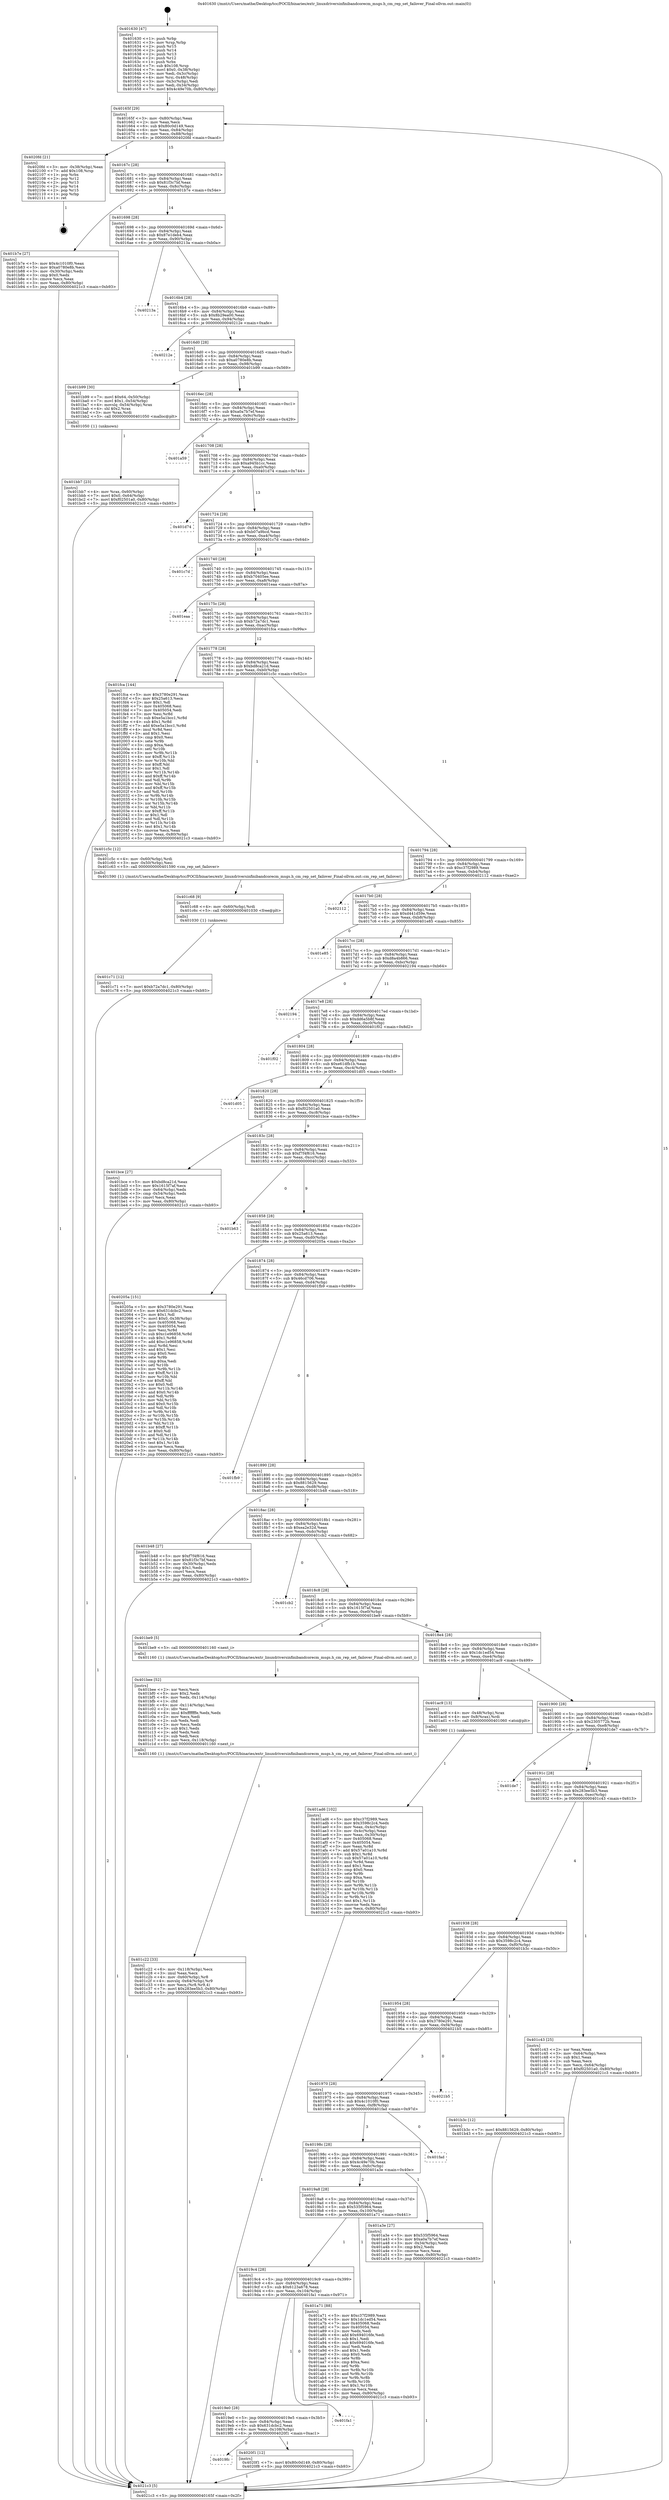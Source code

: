 digraph "0x401630" {
  label = "0x401630 (/mnt/c/Users/mathe/Desktop/tcc/POCII/binaries/extr_linuxdriversinfinibandcorecm_msgs.h_cm_rep_set_failover_Final-ollvm.out::main(0))"
  labelloc = "t"
  node[shape=record]

  Entry [label="",width=0.3,height=0.3,shape=circle,fillcolor=black,style=filled]
  "0x40165f" [label="{
     0x40165f [29]\l
     | [instrs]\l
     &nbsp;&nbsp;0x40165f \<+3\>: mov -0x80(%rbp),%eax\l
     &nbsp;&nbsp;0x401662 \<+2\>: mov %eax,%ecx\l
     &nbsp;&nbsp;0x401664 \<+6\>: sub $0x80c0d149,%ecx\l
     &nbsp;&nbsp;0x40166a \<+6\>: mov %eax,-0x84(%rbp)\l
     &nbsp;&nbsp;0x401670 \<+6\>: mov %ecx,-0x88(%rbp)\l
     &nbsp;&nbsp;0x401676 \<+6\>: je 00000000004020fd \<main+0xacd\>\l
  }"]
  "0x4020fd" [label="{
     0x4020fd [21]\l
     | [instrs]\l
     &nbsp;&nbsp;0x4020fd \<+3\>: mov -0x38(%rbp),%eax\l
     &nbsp;&nbsp;0x402100 \<+7\>: add $0x108,%rsp\l
     &nbsp;&nbsp;0x402107 \<+1\>: pop %rbx\l
     &nbsp;&nbsp;0x402108 \<+2\>: pop %r12\l
     &nbsp;&nbsp;0x40210a \<+2\>: pop %r13\l
     &nbsp;&nbsp;0x40210c \<+2\>: pop %r14\l
     &nbsp;&nbsp;0x40210e \<+2\>: pop %r15\l
     &nbsp;&nbsp;0x402110 \<+1\>: pop %rbp\l
     &nbsp;&nbsp;0x402111 \<+1\>: ret\l
  }"]
  "0x40167c" [label="{
     0x40167c [28]\l
     | [instrs]\l
     &nbsp;&nbsp;0x40167c \<+5\>: jmp 0000000000401681 \<main+0x51\>\l
     &nbsp;&nbsp;0x401681 \<+6\>: mov -0x84(%rbp),%eax\l
     &nbsp;&nbsp;0x401687 \<+5\>: sub $0x81f3c7bf,%eax\l
     &nbsp;&nbsp;0x40168c \<+6\>: mov %eax,-0x8c(%rbp)\l
     &nbsp;&nbsp;0x401692 \<+6\>: je 0000000000401b7e \<main+0x54e\>\l
  }"]
  Exit [label="",width=0.3,height=0.3,shape=circle,fillcolor=black,style=filled,peripheries=2]
  "0x401b7e" [label="{
     0x401b7e [27]\l
     | [instrs]\l
     &nbsp;&nbsp;0x401b7e \<+5\>: mov $0x4c1010f0,%eax\l
     &nbsp;&nbsp;0x401b83 \<+5\>: mov $0xa0780e8b,%ecx\l
     &nbsp;&nbsp;0x401b88 \<+3\>: mov -0x30(%rbp),%edx\l
     &nbsp;&nbsp;0x401b8b \<+3\>: cmp $0x0,%edx\l
     &nbsp;&nbsp;0x401b8e \<+3\>: cmove %ecx,%eax\l
     &nbsp;&nbsp;0x401b91 \<+3\>: mov %eax,-0x80(%rbp)\l
     &nbsp;&nbsp;0x401b94 \<+5\>: jmp 00000000004021c3 \<main+0xb93\>\l
  }"]
  "0x401698" [label="{
     0x401698 [28]\l
     | [instrs]\l
     &nbsp;&nbsp;0x401698 \<+5\>: jmp 000000000040169d \<main+0x6d\>\l
     &nbsp;&nbsp;0x40169d \<+6\>: mov -0x84(%rbp),%eax\l
     &nbsp;&nbsp;0x4016a3 \<+5\>: sub $0x87e1deb4,%eax\l
     &nbsp;&nbsp;0x4016a8 \<+6\>: mov %eax,-0x90(%rbp)\l
     &nbsp;&nbsp;0x4016ae \<+6\>: je 000000000040213a \<main+0xb0a\>\l
  }"]
  "0x4019fc" [label="{
     0x4019fc\l
  }", style=dashed]
  "0x40213a" [label="{
     0x40213a\l
  }", style=dashed]
  "0x4016b4" [label="{
     0x4016b4 [28]\l
     | [instrs]\l
     &nbsp;&nbsp;0x4016b4 \<+5\>: jmp 00000000004016b9 \<main+0x89\>\l
     &nbsp;&nbsp;0x4016b9 \<+6\>: mov -0x84(%rbp),%eax\l
     &nbsp;&nbsp;0x4016bf \<+5\>: sub $0x8b29ea00,%eax\l
     &nbsp;&nbsp;0x4016c4 \<+6\>: mov %eax,-0x94(%rbp)\l
     &nbsp;&nbsp;0x4016ca \<+6\>: je 000000000040212e \<main+0xafe\>\l
  }"]
  "0x4020f1" [label="{
     0x4020f1 [12]\l
     | [instrs]\l
     &nbsp;&nbsp;0x4020f1 \<+7\>: movl $0x80c0d149,-0x80(%rbp)\l
     &nbsp;&nbsp;0x4020f8 \<+5\>: jmp 00000000004021c3 \<main+0xb93\>\l
  }"]
  "0x40212e" [label="{
     0x40212e\l
  }", style=dashed]
  "0x4016d0" [label="{
     0x4016d0 [28]\l
     | [instrs]\l
     &nbsp;&nbsp;0x4016d0 \<+5\>: jmp 00000000004016d5 \<main+0xa5\>\l
     &nbsp;&nbsp;0x4016d5 \<+6\>: mov -0x84(%rbp),%eax\l
     &nbsp;&nbsp;0x4016db \<+5\>: sub $0xa0780e8b,%eax\l
     &nbsp;&nbsp;0x4016e0 \<+6\>: mov %eax,-0x98(%rbp)\l
     &nbsp;&nbsp;0x4016e6 \<+6\>: je 0000000000401b99 \<main+0x569\>\l
  }"]
  "0x4019e0" [label="{
     0x4019e0 [28]\l
     | [instrs]\l
     &nbsp;&nbsp;0x4019e0 \<+5\>: jmp 00000000004019e5 \<main+0x3b5\>\l
     &nbsp;&nbsp;0x4019e5 \<+6\>: mov -0x84(%rbp),%eax\l
     &nbsp;&nbsp;0x4019eb \<+5\>: sub $0x631dcbc2,%eax\l
     &nbsp;&nbsp;0x4019f0 \<+6\>: mov %eax,-0x108(%rbp)\l
     &nbsp;&nbsp;0x4019f6 \<+6\>: je 00000000004020f1 \<main+0xac1\>\l
  }"]
  "0x401b99" [label="{
     0x401b99 [30]\l
     | [instrs]\l
     &nbsp;&nbsp;0x401b99 \<+7\>: movl $0x64,-0x50(%rbp)\l
     &nbsp;&nbsp;0x401ba0 \<+7\>: movl $0x1,-0x54(%rbp)\l
     &nbsp;&nbsp;0x401ba7 \<+4\>: movslq -0x54(%rbp),%rax\l
     &nbsp;&nbsp;0x401bab \<+4\>: shl $0x2,%rax\l
     &nbsp;&nbsp;0x401baf \<+3\>: mov %rax,%rdi\l
     &nbsp;&nbsp;0x401bb2 \<+5\>: call 0000000000401050 \<malloc@plt\>\l
     | [calls]\l
     &nbsp;&nbsp;0x401050 \{1\} (unknown)\l
  }"]
  "0x4016ec" [label="{
     0x4016ec [28]\l
     | [instrs]\l
     &nbsp;&nbsp;0x4016ec \<+5\>: jmp 00000000004016f1 \<main+0xc1\>\l
     &nbsp;&nbsp;0x4016f1 \<+6\>: mov -0x84(%rbp),%eax\l
     &nbsp;&nbsp;0x4016f7 \<+5\>: sub $0xa0a7b7ef,%eax\l
     &nbsp;&nbsp;0x4016fc \<+6\>: mov %eax,-0x9c(%rbp)\l
     &nbsp;&nbsp;0x401702 \<+6\>: je 0000000000401a59 \<main+0x429\>\l
  }"]
  "0x401fa1" [label="{
     0x401fa1\l
  }", style=dashed]
  "0x401a59" [label="{
     0x401a59\l
  }", style=dashed]
  "0x401708" [label="{
     0x401708 [28]\l
     | [instrs]\l
     &nbsp;&nbsp;0x401708 \<+5\>: jmp 000000000040170d \<main+0xdd\>\l
     &nbsp;&nbsp;0x40170d \<+6\>: mov -0x84(%rbp),%eax\l
     &nbsp;&nbsp;0x401713 \<+5\>: sub $0xa945b1cc,%eax\l
     &nbsp;&nbsp;0x401718 \<+6\>: mov %eax,-0xa0(%rbp)\l
     &nbsp;&nbsp;0x40171e \<+6\>: je 0000000000401d74 \<main+0x744\>\l
  }"]
  "0x401c71" [label="{
     0x401c71 [12]\l
     | [instrs]\l
     &nbsp;&nbsp;0x401c71 \<+7\>: movl $0xb72a7dc1,-0x80(%rbp)\l
     &nbsp;&nbsp;0x401c78 \<+5\>: jmp 00000000004021c3 \<main+0xb93\>\l
  }"]
  "0x401d74" [label="{
     0x401d74\l
  }", style=dashed]
  "0x401724" [label="{
     0x401724 [28]\l
     | [instrs]\l
     &nbsp;&nbsp;0x401724 \<+5\>: jmp 0000000000401729 \<main+0xf9\>\l
     &nbsp;&nbsp;0x401729 \<+6\>: mov -0x84(%rbp),%eax\l
     &nbsp;&nbsp;0x40172f \<+5\>: sub $0xb07a9bcd,%eax\l
     &nbsp;&nbsp;0x401734 \<+6\>: mov %eax,-0xa4(%rbp)\l
     &nbsp;&nbsp;0x40173a \<+6\>: je 0000000000401c7d \<main+0x64d\>\l
  }"]
  "0x401c68" [label="{
     0x401c68 [9]\l
     | [instrs]\l
     &nbsp;&nbsp;0x401c68 \<+4\>: mov -0x60(%rbp),%rdi\l
     &nbsp;&nbsp;0x401c6c \<+5\>: call 0000000000401030 \<free@plt\>\l
     | [calls]\l
     &nbsp;&nbsp;0x401030 \{1\} (unknown)\l
  }"]
  "0x401c7d" [label="{
     0x401c7d\l
  }", style=dashed]
  "0x401740" [label="{
     0x401740 [28]\l
     | [instrs]\l
     &nbsp;&nbsp;0x401740 \<+5\>: jmp 0000000000401745 \<main+0x115\>\l
     &nbsp;&nbsp;0x401745 \<+6\>: mov -0x84(%rbp),%eax\l
     &nbsp;&nbsp;0x40174b \<+5\>: sub $0xb70405ee,%eax\l
     &nbsp;&nbsp;0x401750 \<+6\>: mov %eax,-0xa8(%rbp)\l
     &nbsp;&nbsp;0x401756 \<+6\>: je 0000000000401eaa \<main+0x87a\>\l
  }"]
  "0x401c22" [label="{
     0x401c22 [33]\l
     | [instrs]\l
     &nbsp;&nbsp;0x401c22 \<+6\>: mov -0x118(%rbp),%ecx\l
     &nbsp;&nbsp;0x401c28 \<+3\>: imul %eax,%ecx\l
     &nbsp;&nbsp;0x401c2b \<+4\>: mov -0x60(%rbp),%r8\l
     &nbsp;&nbsp;0x401c2f \<+4\>: movslq -0x64(%rbp),%r9\l
     &nbsp;&nbsp;0x401c33 \<+4\>: mov %ecx,(%r8,%r9,4)\l
     &nbsp;&nbsp;0x401c37 \<+7\>: movl $0x283ee5b3,-0x80(%rbp)\l
     &nbsp;&nbsp;0x401c3e \<+5\>: jmp 00000000004021c3 \<main+0xb93\>\l
  }"]
  "0x401eaa" [label="{
     0x401eaa\l
  }", style=dashed]
  "0x40175c" [label="{
     0x40175c [28]\l
     | [instrs]\l
     &nbsp;&nbsp;0x40175c \<+5\>: jmp 0000000000401761 \<main+0x131\>\l
     &nbsp;&nbsp;0x401761 \<+6\>: mov -0x84(%rbp),%eax\l
     &nbsp;&nbsp;0x401767 \<+5\>: sub $0xb72a7dc1,%eax\l
     &nbsp;&nbsp;0x40176c \<+6\>: mov %eax,-0xac(%rbp)\l
     &nbsp;&nbsp;0x401772 \<+6\>: je 0000000000401fca \<main+0x99a\>\l
  }"]
  "0x401bee" [label="{
     0x401bee [52]\l
     | [instrs]\l
     &nbsp;&nbsp;0x401bee \<+2\>: xor %ecx,%ecx\l
     &nbsp;&nbsp;0x401bf0 \<+5\>: mov $0x2,%edx\l
     &nbsp;&nbsp;0x401bf5 \<+6\>: mov %edx,-0x114(%rbp)\l
     &nbsp;&nbsp;0x401bfb \<+1\>: cltd\l
     &nbsp;&nbsp;0x401bfc \<+6\>: mov -0x114(%rbp),%esi\l
     &nbsp;&nbsp;0x401c02 \<+2\>: idiv %esi\l
     &nbsp;&nbsp;0x401c04 \<+6\>: imul $0xfffffffe,%edx,%edx\l
     &nbsp;&nbsp;0x401c0a \<+2\>: mov %ecx,%edi\l
     &nbsp;&nbsp;0x401c0c \<+2\>: sub %edx,%edi\l
     &nbsp;&nbsp;0x401c0e \<+2\>: mov %ecx,%edx\l
     &nbsp;&nbsp;0x401c10 \<+3\>: sub $0x1,%edx\l
     &nbsp;&nbsp;0x401c13 \<+2\>: add %edx,%edi\l
     &nbsp;&nbsp;0x401c15 \<+2\>: sub %edi,%ecx\l
     &nbsp;&nbsp;0x401c17 \<+6\>: mov %ecx,-0x118(%rbp)\l
     &nbsp;&nbsp;0x401c1d \<+5\>: call 0000000000401160 \<next_i\>\l
     | [calls]\l
     &nbsp;&nbsp;0x401160 \{1\} (/mnt/c/Users/mathe/Desktop/tcc/POCII/binaries/extr_linuxdriversinfinibandcorecm_msgs.h_cm_rep_set_failover_Final-ollvm.out::next_i)\l
  }"]
  "0x401fca" [label="{
     0x401fca [144]\l
     | [instrs]\l
     &nbsp;&nbsp;0x401fca \<+5\>: mov $0x3780e291,%eax\l
     &nbsp;&nbsp;0x401fcf \<+5\>: mov $0x25a613,%ecx\l
     &nbsp;&nbsp;0x401fd4 \<+2\>: mov $0x1,%dl\l
     &nbsp;&nbsp;0x401fd6 \<+7\>: mov 0x405068,%esi\l
     &nbsp;&nbsp;0x401fdd \<+7\>: mov 0x405054,%edi\l
     &nbsp;&nbsp;0x401fe4 \<+3\>: mov %esi,%r8d\l
     &nbsp;&nbsp;0x401fe7 \<+7\>: sub $0xe5a1bcc1,%r8d\l
     &nbsp;&nbsp;0x401fee \<+4\>: sub $0x1,%r8d\l
     &nbsp;&nbsp;0x401ff2 \<+7\>: add $0xe5a1bcc1,%r8d\l
     &nbsp;&nbsp;0x401ff9 \<+4\>: imul %r8d,%esi\l
     &nbsp;&nbsp;0x401ffd \<+3\>: and $0x1,%esi\l
     &nbsp;&nbsp;0x402000 \<+3\>: cmp $0x0,%esi\l
     &nbsp;&nbsp;0x402003 \<+4\>: sete %r9b\l
     &nbsp;&nbsp;0x402007 \<+3\>: cmp $0xa,%edi\l
     &nbsp;&nbsp;0x40200a \<+4\>: setl %r10b\l
     &nbsp;&nbsp;0x40200e \<+3\>: mov %r9b,%r11b\l
     &nbsp;&nbsp;0x402011 \<+4\>: xor $0xff,%r11b\l
     &nbsp;&nbsp;0x402015 \<+3\>: mov %r10b,%bl\l
     &nbsp;&nbsp;0x402018 \<+3\>: xor $0xff,%bl\l
     &nbsp;&nbsp;0x40201b \<+3\>: xor $0x1,%dl\l
     &nbsp;&nbsp;0x40201e \<+3\>: mov %r11b,%r14b\l
     &nbsp;&nbsp;0x402021 \<+4\>: and $0xff,%r14b\l
     &nbsp;&nbsp;0x402025 \<+3\>: and %dl,%r9b\l
     &nbsp;&nbsp;0x402028 \<+3\>: mov %bl,%r15b\l
     &nbsp;&nbsp;0x40202b \<+4\>: and $0xff,%r15b\l
     &nbsp;&nbsp;0x40202f \<+3\>: and %dl,%r10b\l
     &nbsp;&nbsp;0x402032 \<+3\>: or %r9b,%r14b\l
     &nbsp;&nbsp;0x402035 \<+3\>: or %r10b,%r15b\l
     &nbsp;&nbsp;0x402038 \<+3\>: xor %r15b,%r14b\l
     &nbsp;&nbsp;0x40203b \<+3\>: or %bl,%r11b\l
     &nbsp;&nbsp;0x40203e \<+4\>: xor $0xff,%r11b\l
     &nbsp;&nbsp;0x402042 \<+3\>: or $0x1,%dl\l
     &nbsp;&nbsp;0x402045 \<+3\>: and %dl,%r11b\l
     &nbsp;&nbsp;0x402048 \<+3\>: or %r11b,%r14b\l
     &nbsp;&nbsp;0x40204b \<+4\>: test $0x1,%r14b\l
     &nbsp;&nbsp;0x40204f \<+3\>: cmovne %ecx,%eax\l
     &nbsp;&nbsp;0x402052 \<+3\>: mov %eax,-0x80(%rbp)\l
     &nbsp;&nbsp;0x402055 \<+5\>: jmp 00000000004021c3 \<main+0xb93\>\l
  }"]
  "0x401778" [label="{
     0x401778 [28]\l
     | [instrs]\l
     &nbsp;&nbsp;0x401778 \<+5\>: jmp 000000000040177d \<main+0x14d\>\l
     &nbsp;&nbsp;0x40177d \<+6\>: mov -0x84(%rbp),%eax\l
     &nbsp;&nbsp;0x401783 \<+5\>: sub $0xbd8ca21d,%eax\l
     &nbsp;&nbsp;0x401788 \<+6\>: mov %eax,-0xb0(%rbp)\l
     &nbsp;&nbsp;0x40178e \<+6\>: je 0000000000401c5c \<main+0x62c\>\l
  }"]
  "0x401bb7" [label="{
     0x401bb7 [23]\l
     | [instrs]\l
     &nbsp;&nbsp;0x401bb7 \<+4\>: mov %rax,-0x60(%rbp)\l
     &nbsp;&nbsp;0x401bbb \<+7\>: movl $0x0,-0x64(%rbp)\l
     &nbsp;&nbsp;0x401bc2 \<+7\>: movl $0xf02501a0,-0x80(%rbp)\l
     &nbsp;&nbsp;0x401bc9 \<+5\>: jmp 00000000004021c3 \<main+0xb93\>\l
  }"]
  "0x401c5c" [label="{
     0x401c5c [12]\l
     | [instrs]\l
     &nbsp;&nbsp;0x401c5c \<+4\>: mov -0x60(%rbp),%rdi\l
     &nbsp;&nbsp;0x401c60 \<+3\>: mov -0x50(%rbp),%esi\l
     &nbsp;&nbsp;0x401c63 \<+5\>: call 0000000000401590 \<cm_rep_set_failover\>\l
     | [calls]\l
     &nbsp;&nbsp;0x401590 \{1\} (/mnt/c/Users/mathe/Desktop/tcc/POCII/binaries/extr_linuxdriversinfinibandcorecm_msgs.h_cm_rep_set_failover_Final-ollvm.out::cm_rep_set_failover)\l
  }"]
  "0x401794" [label="{
     0x401794 [28]\l
     | [instrs]\l
     &nbsp;&nbsp;0x401794 \<+5\>: jmp 0000000000401799 \<main+0x169\>\l
     &nbsp;&nbsp;0x401799 \<+6\>: mov -0x84(%rbp),%eax\l
     &nbsp;&nbsp;0x40179f \<+5\>: sub $0xc37f2989,%eax\l
     &nbsp;&nbsp;0x4017a4 \<+6\>: mov %eax,-0xb4(%rbp)\l
     &nbsp;&nbsp;0x4017aa \<+6\>: je 0000000000402112 \<main+0xae2\>\l
  }"]
  "0x401ad6" [label="{
     0x401ad6 [102]\l
     | [instrs]\l
     &nbsp;&nbsp;0x401ad6 \<+5\>: mov $0xc37f2989,%ecx\l
     &nbsp;&nbsp;0x401adb \<+5\>: mov $0x3598c2c4,%edx\l
     &nbsp;&nbsp;0x401ae0 \<+3\>: mov %eax,-0x4c(%rbp)\l
     &nbsp;&nbsp;0x401ae3 \<+3\>: mov -0x4c(%rbp),%eax\l
     &nbsp;&nbsp;0x401ae6 \<+3\>: mov %eax,-0x30(%rbp)\l
     &nbsp;&nbsp;0x401ae9 \<+7\>: mov 0x405068,%eax\l
     &nbsp;&nbsp;0x401af0 \<+7\>: mov 0x405054,%esi\l
     &nbsp;&nbsp;0x401af7 \<+3\>: mov %eax,%r8d\l
     &nbsp;&nbsp;0x401afa \<+7\>: add $0x57a01a10,%r8d\l
     &nbsp;&nbsp;0x401b01 \<+4\>: sub $0x1,%r8d\l
     &nbsp;&nbsp;0x401b05 \<+7\>: sub $0x57a01a10,%r8d\l
     &nbsp;&nbsp;0x401b0c \<+4\>: imul %r8d,%eax\l
     &nbsp;&nbsp;0x401b10 \<+3\>: and $0x1,%eax\l
     &nbsp;&nbsp;0x401b13 \<+3\>: cmp $0x0,%eax\l
     &nbsp;&nbsp;0x401b16 \<+4\>: sete %r9b\l
     &nbsp;&nbsp;0x401b1a \<+3\>: cmp $0xa,%esi\l
     &nbsp;&nbsp;0x401b1d \<+4\>: setl %r10b\l
     &nbsp;&nbsp;0x401b21 \<+3\>: mov %r9b,%r11b\l
     &nbsp;&nbsp;0x401b24 \<+3\>: and %r10b,%r11b\l
     &nbsp;&nbsp;0x401b27 \<+3\>: xor %r10b,%r9b\l
     &nbsp;&nbsp;0x401b2a \<+3\>: or %r9b,%r11b\l
     &nbsp;&nbsp;0x401b2d \<+4\>: test $0x1,%r11b\l
     &nbsp;&nbsp;0x401b31 \<+3\>: cmovne %edx,%ecx\l
     &nbsp;&nbsp;0x401b34 \<+3\>: mov %ecx,-0x80(%rbp)\l
     &nbsp;&nbsp;0x401b37 \<+5\>: jmp 00000000004021c3 \<main+0xb93\>\l
  }"]
  "0x402112" [label="{
     0x402112\l
  }", style=dashed]
  "0x4017b0" [label="{
     0x4017b0 [28]\l
     | [instrs]\l
     &nbsp;&nbsp;0x4017b0 \<+5\>: jmp 00000000004017b5 \<main+0x185\>\l
     &nbsp;&nbsp;0x4017b5 \<+6\>: mov -0x84(%rbp),%eax\l
     &nbsp;&nbsp;0x4017bb \<+5\>: sub $0xd441d59e,%eax\l
     &nbsp;&nbsp;0x4017c0 \<+6\>: mov %eax,-0xb8(%rbp)\l
     &nbsp;&nbsp;0x4017c6 \<+6\>: je 0000000000401e85 \<main+0x855\>\l
  }"]
  "0x4019c4" [label="{
     0x4019c4 [28]\l
     | [instrs]\l
     &nbsp;&nbsp;0x4019c4 \<+5\>: jmp 00000000004019c9 \<main+0x399\>\l
     &nbsp;&nbsp;0x4019c9 \<+6\>: mov -0x84(%rbp),%eax\l
     &nbsp;&nbsp;0x4019cf \<+5\>: sub $0x6123a678,%eax\l
     &nbsp;&nbsp;0x4019d4 \<+6\>: mov %eax,-0x104(%rbp)\l
     &nbsp;&nbsp;0x4019da \<+6\>: je 0000000000401fa1 \<main+0x971\>\l
  }"]
  "0x401e85" [label="{
     0x401e85\l
  }", style=dashed]
  "0x4017cc" [label="{
     0x4017cc [28]\l
     | [instrs]\l
     &nbsp;&nbsp;0x4017cc \<+5\>: jmp 00000000004017d1 \<main+0x1a1\>\l
     &nbsp;&nbsp;0x4017d1 \<+6\>: mov -0x84(%rbp),%eax\l
     &nbsp;&nbsp;0x4017d7 \<+5\>: sub $0xd8a4b866,%eax\l
     &nbsp;&nbsp;0x4017dc \<+6\>: mov %eax,-0xbc(%rbp)\l
     &nbsp;&nbsp;0x4017e2 \<+6\>: je 0000000000402194 \<main+0xb64\>\l
  }"]
  "0x401a71" [label="{
     0x401a71 [88]\l
     | [instrs]\l
     &nbsp;&nbsp;0x401a71 \<+5\>: mov $0xc37f2989,%eax\l
     &nbsp;&nbsp;0x401a76 \<+5\>: mov $0x1dc1ed54,%ecx\l
     &nbsp;&nbsp;0x401a7b \<+7\>: mov 0x405068,%edx\l
     &nbsp;&nbsp;0x401a82 \<+7\>: mov 0x405054,%esi\l
     &nbsp;&nbsp;0x401a89 \<+2\>: mov %edx,%edi\l
     &nbsp;&nbsp;0x401a8b \<+6\>: add $0x694016fe,%edi\l
     &nbsp;&nbsp;0x401a91 \<+3\>: sub $0x1,%edi\l
     &nbsp;&nbsp;0x401a94 \<+6\>: sub $0x694016fe,%edi\l
     &nbsp;&nbsp;0x401a9a \<+3\>: imul %edi,%edx\l
     &nbsp;&nbsp;0x401a9d \<+3\>: and $0x1,%edx\l
     &nbsp;&nbsp;0x401aa0 \<+3\>: cmp $0x0,%edx\l
     &nbsp;&nbsp;0x401aa3 \<+4\>: sete %r8b\l
     &nbsp;&nbsp;0x401aa7 \<+3\>: cmp $0xa,%esi\l
     &nbsp;&nbsp;0x401aaa \<+4\>: setl %r9b\l
     &nbsp;&nbsp;0x401aae \<+3\>: mov %r8b,%r10b\l
     &nbsp;&nbsp;0x401ab1 \<+3\>: and %r9b,%r10b\l
     &nbsp;&nbsp;0x401ab4 \<+3\>: xor %r9b,%r8b\l
     &nbsp;&nbsp;0x401ab7 \<+3\>: or %r8b,%r10b\l
     &nbsp;&nbsp;0x401aba \<+4\>: test $0x1,%r10b\l
     &nbsp;&nbsp;0x401abe \<+3\>: cmovne %ecx,%eax\l
     &nbsp;&nbsp;0x401ac1 \<+3\>: mov %eax,-0x80(%rbp)\l
     &nbsp;&nbsp;0x401ac4 \<+5\>: jmp 00000000004021c3 \<main+0xb93\>\l
  }"]
  "0x402194" [label="{
     0x402194\l
  }", style=dashed]
  "0x4017e8" [label="{
     0x4017e8 [28]\l
     | [instrs]\l
     &nbsp;&nbsp;0x4017e8 \<+5\>: jmp 00000000004017ed \<main+0x1bd\>\l
     &nbsp;&nbsp;0x4017ed \<+6\>: mov -0x84(%rbp),%eax\l
     &nbsp;&nbsp;0x4017f3 \<+5\>: sub $0xdd6a5b8f,%eax\l
     &nbsp;&nbsp;0x4017f8 \<+6\>: mov %eax,-0xc0(%rbp)\l
     &nbsp;&nbsp;0x4017fe \<+6\>: je 0000000000401f02 \<main+0x8d2\>\l
  }"]
  "0x401630" [label="{
     0x401630 [47]\l
     | [instrs]\l
     &nbsp;&nbsp;0x401630 \<+1\>: push %rbp\l
     &nbsp;&nbsp;0x401631 \<+3\>: mov %rsp,%rbp\l
     &nbsp;&nbsp;0x401634 \<+2\>: push %r15\l
     &nbsp;&nbsp;0x401636 \<+2\>: push %r14\l
     &nbsp;&nbsp;0x401638 \<+2\>: push %r13\l
     &nbsp;&nbsp;0x40163a \<+2\>: push %r12\l
     &nbsp;&nbsp;0x40163c \<+1\>: push %rbx\l
     &nbsp;&nbsp;0x40163d \<+7\>: sub $0x108,%rsp\l
     &nbsp;&nbsp;0x401644 \<+7\>: movl $0x0,-0x38(%rbp)\l
     &nbsp;&nbsp;0x40164b \<+3\>: mov %edi,-0x3c(%rbp)\l
     &nbsp;&nbsp;0x40164e \<+4\>: mov %rsi,-0x48(%rbp)\l
     &nbsp;&nbsp;0x401652 \<+3\>: mov -0x3c(%rbp),%edi\l
     &nbsp;&nbsp;0x401655 \<+3\>: mov %edi,-0x34(%rbp)\l
     &nbsp;&nbsp;0x401658 \<+7\>: movl $0x4c49e70b,-0x80(%rbp)\l
  }"]
  "0x401f02" [label="{
     0x401f02\l
  }", style=dashed]
  "0x401804" [label="{
     0x401804 [28]\l
     | [instrs]\l
     &nbsp;&nbsp;0x401804 \<+5\>: jmp 0000000000401809 \<main+0x1d9\>\l
     &nbsp;&nbsp;0x401809 \<+6\>: mov -0x84(%rbp),%eax\l
     &nbsp;&nbsp;0x40180f \<+5\>: sub $0xe61dfb1b,%eax\l
     &nbsp;&nbsp;0x401814 \<+6\>: mov %eax,-0xc4(%rbp)\l
     &nbsp;&nbsp;0x40181a \<+6\>: je 0000000000401d05 \<main+0x6d5\>\l
  }"]
  "0x4021c3" [label="{
     0x4021c3 [5]\l
     | [instrs]\l
     &nbsp;&nbsp;0x4021c3 \<+5\>: jmp 000000000040165f \<main+0x2f\>\l
  }"]
  "0x401d05" [label="{
     0x401d05\l
  }", style=dashed]
  "0x401820" [label="{
     0x401820 [28]\l
     | [instrs]\l
     &nbsp;&nbsp;0x401820 \<+5\>: jmp 0000000000401825 \<main+0x1f5\>\l
     &nbsp;&nbsp;0x401825 \<+6\>: mov -0x84(%rbp),%eax\l
     &nbsp;&nbsp;0x40182b \<+5\>: sub $0xf02501a0,%eax\l
     &nbsp;&nbsp;0x401830 \<+6\>: mov %eax,-0xc8(%rbp)\l
     &nbsp;&nbsp;0x401836 \<+6\>: je 0000000000401bce \<main+0x59e\>\l
  }"]
  "0x4019a8" [label="{
     0x4019a8 [28]\l
     | [instrs]\l
     &nbsp;&nbsp;0x4019a8 \<+5\>: jmp 00000000004019ad \<main+0x37d\>\l
     &nbsp;&nbsp;0x4019ad \<+6\>: mov -0x84(%rbp),%eax\l
     &nbsp;&nbsp;0x4019b3 \<+5\>: sub $0x535f5964,%eax\l
     &nbsp;&nbsp;0x4019b8 \<+6\>: mov %eax,-0x100(%rbp)\l
     &nbsp;&nbsp;0x4019be \<+6\>: je 0000000000401a71 \<main+0x441\>\l
  }"]
  "0x401bce" [label="{
     0x401bce [27]\l
     | [instrs]\l
     &nbsp;&nbsp;0x401bce \<+5\>: mov $0xbd8ca21d,%eax\l
     &nbsp;&nbsp;0x401bd3 \<+5\>: mov $0x1615f7af,%ecx\l
     &nbsp;&nbsp;0x401bd8 \<+3\>: mov -0x64(%rbp),%edx\l
     &nbsp;&nbsp;0x401bdb \<+3\>: cmp -0x54(%rbp),%edx\l
     &nbsp;&nbsp;0x401bde \<+3\>: cmovl %ecx,%eax\l
     &nbsp;&nbsp;0x401be1 \<+3\>: mov %eax,-0x80(%rbp)\l
     &nbsp;&nbsp;0x401be4 \<+5\>: jmp 00000000004021c3 \<main+0xb93\>\l
  }"]
  "0x40183c" [label="{
     0x40183c [28]\l
     | [instrs]\l
     &nbsp;&nbsp;0x40183c \<+5\>: jmp 0000000000401841 \<main+0x211\>\l
     &nbsp;&nbsp;0x401841 \<+6\>: mov -0x84(%rbp),%eax\l
     &nbsp;&nbsp;0x401847 \<+5\>: sub $0xf7f4f616,%eax\l
     &nbsp;&nbsp;0x40184c \<+6\>: mov %eax,-0xcc(%rbp)\l
     &nbsp;&nbsp;0x401852 \<+6\>: je 0000000000401b63 \<main+0x533\>\l
  }"]
  "0x401a3e" [label="{
     0x401a3e [27]\l
     | [instrs]\l
     &nbsp;&nbsp;0x401a3e \<+5\>: mov $0x535f5964,%eax\l
     &nbsp;&nbsp;0x401a43 \<+5\>: mov $0xa0a7b7ef,%ecx\l
     &nbsp;&nbsp;0x401a48 \<+3\>: mov -0x34(%rbp),%edx\l
     &nbsp;&nbsp;0x401a4b \<+3\>: cmp $0x2,%edx\l
     &nbsp;&nbsp;0x401a4e \<+3\>: cmovne %ecx,%eax\l
     &nbsp;&nbsp;0x401a51 \<+3\>: mov %eax,-0x80(%rbp)\l
     &nbsp;&nbsp;0x401a54 \<+5\>: jmp 00000000004021c3 \<main+0xb93\>\l
  }"]
  "0x401b63" [label="{
     0x401b63\l
  }", style=dashed]
  "0x401858" [label="{
     0x401858 [28]\l
     | [instrs]\l
     &nbsp;&nbsp;0x401858 \<+5\>: jmp 000000000040185d \<main+0x22d\>\l
     &nbsp;&nbsp;0x40185d \<+6\>: mov -0x84(%rbp),%eax\l
     &nbsp;&nbsp;0x401863 \<+5\>: sub $0x25a613,%eax\l
     &nbsp;&nbsp;0x401868 \<+6\>: mov %eax,-0xd0(%rbp)\l
     &nbsp;&nbsp;0x40186e \<+6\>: je 000000000040205a \<main+0xa2a\>\l
  }"]
  "0x40198c" [label="{
     0x40198c [28]\l
     | [instrs]\l
     &nbsp;&nbsp;0x40198c \<+5\>: jmp 0000000000401991 \<main+0x361\>\l
     &nbsp;&nbsp;0x401991 \<+6\>: mov -0x84(%rbp),%eax\l
     &nbsp;&nbsp;0x401997 \<+5\>: sub $0x4c49e70b,%eax\l
     &nbsp;&nbsp;0x40199c \<+6\>: mov %eax,-0xfc(%rbp)\l
     &nbsp;&nbsp;0x4019a2 \<+6\>: je 0000000000401a3e \<main+0x40e\>\l
  }"]
  "0x40205a" [label="{
     0x40205a [151]\l
     | [instrs]\l
     &nbsp;&nbsp;0x40205a \<+5\>: mov $0x3780e291,%eax\l
     &nbsp;&nbsp;0x40205f \<+5\>: mov $0x631dcbc2,%ecx\l
     &nbsp;&nbsp;0x402064 \<+2\>: mov $0x1,%dl\l
     &nbsp;&nbsp;0x402066 \<+7\>: movl $0x0,-0x38(%rbp)\l
     &nbsp;&nbsp;0x40206d \<+7\>: mov 0x405068,%esi\l
     &nbsp;&nbsp;0x402074 \<+7\>: mov 0x405054,%edi\l
     &nbsp;&nbsp;0x40207b \<+3\>: mov %esi,%r8d\l
     &nbsp;&nbsp;0x40207e \<+7\>: sub $0xc1e96858,%r8d\l
     &nbsp;&nbsp;0x402085 \<+4\>: sub $0x1,%r8d\l
     &nbsp;&nbsp;0x402089 \<+7\>: add $0xc1e96858,%r8d\l
     &nbsp;&nbsp;0x402090 \<+4\>: imul %r8d,%esi\l
     &nbsp;&nbsp;0x402094 \<+3\>: and $0x1,%esi\l
     &nbsp;&nbsp;0x402097 \<+3\>: cmp $0x0,%esi\l
     &nbsp;&nbsp;0x40209a \<+4\>: sete %r9b\l
     &nbsp;&nbsp;0x40209e \<+3\>: cmp $0xa,%edi\l
     &nbsp;&nbsp;0x4020a1 \<+4\>: setl %r10b\l
     &nbsp;&nbsp;0x4020a5 \<+3\>: mov %r9b,%r11b\l
     &nbsp;&nbsp;0x4020a8 \<+4\>: xor $0xff,%r11b\l
     &nbsp;&nbsp;0x4020ac \<+3\>: mov %r10b,%bl\l
     &nbsp;&nbsp;0x4020af \<+3\>: xor $0xff,%bl\l
     &nbsp;&nbsp;0x4020b2 \<+3\>: xor $0x0,%dl\l
     &nbsp;&nbsp;0x4020b5 \<+3\>: mov %r11b,%r14b\l
     &nbsp;&nbsp;0x4020b8 \<+4\>: and $0x0,%r14b\l
     &nbsp;&nbsp;0x4020bc \<+3\>: and %dl,%r9b\l
     &nbsp;&nbsp;0x4020bf \<+3\>: mov %bl,%r15b\l
     &nbsp;&nbsp;0x4020c2 \<+4\>: and $0x0,%r15b\l
     &nbsp;&nbsp;0x4020c6 \<+3\>: and %dl,%r10b\l
     &nbsp;&nbsp;0x4020c9 \<+3\>: or %r9b,%r14b\l
     &nbsp;&nbsp;0x4020cc \<+3\>: or %r10b,%r15b\l
     &nbsp;&nbsp;0x4020cf \<+3\>: xor %r15b,%r14b\l
     &nbsp;&nbsp;0x4020d2 \<+3\>: or %bl,%r11b\l
     &nbsp;&nbsp;0x4020d5 \<+4\>: xor $0xff,%r11b\l
     &nbsp;&nbsp;0x4020d9 \<+3\>: or $0x0,%dl\l
     &nbsp;&nbsp;0x4020dc \<+3\>: and %dl,%r11b\l
     &nbsp;&nbsp;0x4020df \<+3\>: or %r11b,%r14b\l
     &nbsp;&nbsp;0x4020e2 \<+4\>: test $0x1,%r14b\l
     &nbsp;&nbsp;0x4020e6 \<+3\>: cmovne %ecx,%eax\l
     &nbsp;&nbsp;0x4020e9 \<+3\>: mov %eax,-0x80(%rbp)\l
     &nbsp;&nbsp;0x4020ec \<+5\>: jmp 00000000004021c3 \<main+0xb93\>\l
  }"]
  "0x401874" [label="{
     0x401874 [28]\l
     | [instrs]\l
     &nbsp;&nbsp;0x401874 \<+5\>: jmp 0000000000401879 \<main+0x249\>\l
     &nbsp;&nbsp;0x401879 \<+6\>: mov -0x84(%rbp),%eax\l
     &nbsp;&nbsp;0x40187f \<+5\>: sub $0x46cd706,%eax\l
     &nbsp;&nbsp;0x401884 \<+6\>: mov %eax,-0xd4(%rbp)\l
     &nbsp;&nbsp;0x40188a \<+6\>: je 0000000000401fb9 \<main+0x989\>\l
  }"]
  "0x401fad" [label="{
     0x401fad\l
  }", style=dashed]
  "0x401fb9" [label="{
     0x401fb9\l
  }", style=dashed]
  "0x401890" [label="{
     0x401890 [28]\l
     | [instrs]\l
     &nbsp;&nbsp;0x401890 \<+5\>: jmp 0000000000401895 \<main+0x265\>\l
     &nbsp;&nbsp;0x401895 \<+6\>: mov -0x84(%rbp),%eax\l
     &nbsp;&nbsp;0x40189b \<+5\>: sub $0x8815629,%eax\l
     &nbsp;&nbsp;0x4018a0 \<+6\>: mov %eax,-0xd8(%rbp)\l
     &nbsp;&nbsp;0x4018a6 \<+6\>: je 0000000000401b48 \<main+0x518\>\l
  }"]
  "0x401970" [label="{
     0x401970 [28]\l
     | [instrs]\l
     &nbsp;&nbsp;0x401970 \<+5\>: jmp 0000000000401975 \<main+0x345\>\l
     &nbsp;&nbsp;0x401975 \<+6\>: mov -0x84(%rbp),%eax\l
     &nbsp;&nbsp;0x40197b \<+5\>: sub $0x4c1010f0,%eax\l
     &nbsp;&nbsp;0x401980 \<+6\>: mov %eax,-0xf8(%rbp)\l
     &nbsp;&nbsp;0x401986 \<+6\>: je 0000000000401fad \<main+0x97d\>\l
  }"]
  "0x401b48" [label="{
     0x401b48 [27]\l
     | [instrs]\l
     &nbsp;&nbsp;0x401b48 \<+5\>: mov $0xf7f4f616,%eax\l
     &nbsp;&nbsp;0x401b4d \<+5\>: mov $0x81f3c7bf,%ecx\l
     &nbsp;&nbsp;0x401b52 \<+3\>: mov -0x30(%rbp),%edx\l
     &nbsp;&nbsp;0x401b55 \<+3\>: cmp $0x1,%edx\l
     &nbsp;&nbsp;0x401b58 \<+3\>: cmovl %ecx,%eax\l
     &nbsp;&nbsp;0x401b5b \<+3\>: mov %eax,-0x80(%rbp)\l
     &nbsp;&nbsp;0x401b5e \<+5\>: jmp 00000000004021c3 \<main+0xb93\>\l
  }"]
  "0x4018ac" [label="{
     0x4018ac [28]\l
     | [instrs]\l
     &nbsp;&nbsp;0x4018ac \<+5\>: jmp 00000000004018b1 \<main+0x281\>\l
     &nbsp;&nbsp;0x4018b1 \<+6\>: mov -0x84(%rbp),%eax\l
     &nbsp;&nbsp;0x4018b7 \<+5\>: sub $0xea2e32d,%eax\l
     &nbsp;&nbsp;0x4018bc \<+6\>: mov %eax,-0xdc(%rbp)\l
     &nbsp;&nbsp;0x4018c2 \<+6\>: je 0000000000401cb2 \<main+0x682\>\l
  }"]
  "0x4021b5" [label="{
     0x4021b5\l
  }", style=dashed]
  "0x401cb2" [label="{
     0x401cb2\l
  }", style=dashed]
  "0x4018c8" [label="{
     0x4018c8 [28]\l
     | [instrs]\l
     &nbsp;&nbsp;0x4018c8 \<+5\>: jmp 00000000004018cd \<main+0x29d\>\l
     &nbsp;&nbsp;0x4018cd \<+6\>: mov -0x84(%rbp),%eax\l
     &nbsp;&nbsp;0x4018d3 \<+5\>: sub $0x1615f7af,%eax\l
     &nbsp;&nbsp;0x4018d8 \<+6\>: mov %eax,-0xe0(%rbp)\l
     &nbsp;&nbsp;0x4018de \<+6\>: je 0000000000401be9 \<main+0x5b9\>\l
  }"]
  "0x401954" [label="{
     0x401954 [28]\l
     | [instrs]\l
     &nbsp;&nbsp;0x401954 \<+5\>: jmp 0000000000401959 \<main+0x329\>\l
     &nbsp;&nbsp;0x401959 \<+6\>: mov -0x84(%rbp),%eax\l
     &nbsp;&nbsp;0x40195f \<+5\>: sub $0x3780e291,%eax\l
     &nbsp;&nbsp;0x401964 \<+6\>: mov %eax,-0xf4(%rbp)\l
     &nbsp;&nbsp;0x40196a \<+6\>: je 00000000004021b5 \<main+0xb85\>\l
  }"]
  "0x401be9" [label="{
     0x401be9 [5]\l
     | [instrs]\l
     &nbsp;&nbsp;0x401be9 \<+5\>: call 0000000000401160 \<next_i\>\l
     | [calls]\l
     &nbsp;&nbsp;0x401160 \{1\} (/mnt/c/Users/mathe/Desktop/tcc/POCII/binaries/extr_linuxdriversinfinibandcorecm_msgs.h_cm_rep_set_failover_Final-ollvm.out::next_i)\l
  }"]
  "0x4018e4" [label="{
     0x4018e4 [28]\l
     | [instrs]\l
     &nbsp;&nbsp;0x4018e4 \<+5\>: jmp 00000000004018e9 \<main+0x2b9\>\l
     &nbsp;&nbsp;0x4018e9 \<+6\>: mov -0x84(%rbp),%eax\l
     &nbsp;&nbsp;0x4018ef \<+5\>: sub $0x1dc1ed54,%eax\l
     &nbsp;&nbsp;0x4018f4 \<+6\>: mov %eax,-0xe4(%rbp)\l
     &nbsp;&nbsp;0x4018fa \<+6\>: je 0000000000401ac9 \<main+0x499\>\l
  }"]
  "0x401b3c" [label="{
     0x401b3c [12]\l
     | [instrs]\l
     &nbsp;&nbsp;0x401b3c \<+7\>: movl $0x8815629,-0x80(%rbp)\l
     &nbsp;&nbsp;0x401b43 \<+5\>: jmp 00000000004021c3 \<main+0xb93\>\l
  }"]
  "0x401ac9" [label="{
     0x401ac9 [13]\l
     | [instrs]\l
     &nbsp;&nbsp;0x401ac9 \<+4\>: mov -0x48(%rbp),%rax\l
     &nbsp;&nbsp;0x401acd \<+4\>: mov 0x8(%rax),%rdi\l
     &nbsp;&nbsp;0x401ad1 \<+5\>: call 0000000000401060 \<atoi@plt\>\l
     | [calls]\l
     &nbsp;&nbsp;0x401060 \{1\} (unknown)\l
  }"]
  "0x401900" [label="{
     0x401900 [28]\l
     | [instrs]\l
     &nbsp;&nbsp;0x401900 \<+5\>: jmp 0000000000401905 \<main+0x2d5\>\l
     &nbsp;&nbsp;0x401905 \<+6\>: mov -0x84(%rbp),%eax\l
     &nbsp;&nbsp;0x40190b \<+5\>: sub $0x2305772b,%eax\l
     &nbsp;&nbsp;0x401910 \<+6\>: mov %eax,-0xe8(%rbp)\l
     &nbsp;&nbsp;0x401916 \<+6\>: je 0000000000401de7 \<main+0x7b7\>\l
  }"]
  "0x401938" [label="{
     0x401938 [28]\l
     | [instrs]\l
     &nbsp;&nbsp;0x401938 \<+5\>: jmp 000000000040193d \<main+0x30d\>\l
     &nbsp;&nbsp;0x40193d \<+6\>: mov -0x84(%rbp),%eax\l
     &nbsp;&nbsp;0x401943 \<+5\>: sub $0x3598c2c4,%eax\l
     &nbsp;&nbsp;0x401948 \<+6\>: mov %eax,-0xf0(%rbp)\l
     &nbsp;&nbsp;0x40194e \<+6\>: je 0000000000401b3c \<main+0x50c\>\l
  }"]
  "0x401de7" [label="{
     0x401de7\l
  }", style=dashed]
  "0x40191c" [label="{
     0x40191c [28]\l
     | [instrs]\l
     &nbsp;&nbsp;0x40191c \<+5\>: jmp 0000000000401921 \<main+0x2f1\>\l
     &nbsp;&nbsp;0x401921 \<+6\>: mov -0x84(%rbp),%eax\l
     &nbsp;&nbsp;0x401927 \<+5\>: sub $0x283ee5b3,%eax\l
     &nbsp;&nbsp;0x40192c \<+6\>: mov %eax,-0xec(%rbp)\l
     &nbsp;&nbsp;0x401932 \<+6\>: je 0000000000401c43 \<main+0x613\>\l
  }"]
  "0x401c43" [label="{
     0x401c43 [25]\l
     | [instrs]\l
     &nbsp;&nbsp;0x401c43 \<+2\>: xor %eax,%eax\l
     &nbsp;&nbsp;0x401c45 \<+3\>: mov -0x64(%rbp),%ecx\l
     &nbsp;&nbsp;0x401c48 \<+3\>: sub $0x1,%eax\l
     &nbsp;&nbsp;0x401c4b \<+2\>: sub %eax,%ecx\l
     &nbsp;&nbsp;0x401c4d \<+3\>: mov %ecx,-0x64(%rbp)\l
     &nbsp;&nbsp;0x401c50 \<+7\>: movl $0xf02501a0,-0x80(%rbp)\l
     &nbsp;&nbsp;0x401c57 \<+5\>: jmp 00000000004021c3 \<main+0xb93\>\l
  }"]
  Entry -> "0x401630" [label=" 1"]
  "0x40165f" -> "0x4020fd" [label=" 1"]
  "0x40165f" -> "0x40167c" [label=" 15"]
  "0x4020fd" -> Exit [label=" 1"]
  "0x40167c" -> "0x401b7e" [label=" 1"]
  "0x40167c" -> "0x401698" [label=" 14"]
  "0x4020f1" -> "0x4021c3" [label=" 1"]
  "0x401698" -> "0x40213a" [label=" 0"]
  "0x401698" -> "0x4016b4" [label=" 14"]
  "0x4019e0" -> "0x4019fc" [label=" 0"]
  "0x4016b4" -> "0x40212e" [label=" 0"]
  "0x4016b4" -> "0x4016d0" [label=" 14"]
  "0x4019e0" -> "0x4020f1" [label=" 1"]
  "0x4016d0" -> "0x401b99" [label=" 1"]
  "0x4016d0" -> "0x4016ec" [label=" 13"]
  "0x4019c4" -> "0x4019e0" [label=" 1"]
  "0x4016ec" -> "0x401a59" [label=" 0"]
  "0x4016ec" -> "0x401708" [label=" 13"]
  "0x4019c4" -> "0x401fa1" [label=" 0"]
  "0x401708" -> "0x401d74" [label=" 0"]
  "0x401708" -> "0x401724" [label=" 13"]
  "0x40205a" -> "0x4021c3" [label=" 1"]
  "0x401724" -> "0x401c7d" [label=" 0"]
  "0x401724" -> "0x401740" [label=" 13"]
  "0x401fca" -> "0x4021c3" [label=" 1"]
  "0x401740" -> "0x401eaa" [label=" 0"]
  "0x401740" -> "0x40175c" [label=" 13"]
  "0x401c71" -> "0x4021c3" [label=" 1"]
  "0x40175c" -> "0x401fca" [label=" 1"]
  "0x40175c" -> "0x401778" [label=" 12"]
  "0x401c68" -> "0x401c71" [label=" 1"]
  "0x401778" -> "0x401c5c" [label=" 1"]
  "0x401778" -> "0x401794" [label=" 11"]
  "0x401c5c" -> "0x401c68" [label=" 1"]
  "0x401794" -> "0x402112" [label=" 0"]
  "0x401794" -> "0x4017b0" [label=" 11"]
  "0x401c43" -> "0x4021c3" [label=" 1"]
  "0x4017b0" -> "0x401e85" [label=" 0"]
  "0x4017b0" -> "0x4017cc" [label=" 11"]
  "0x401c22" -> "0x4021c3" [label=" 1"]
  "0x4017cc" -> "0x402194" [label=" 0"]
  "0x4017cc" -> "0x4017e8" [label=" 11"]
  "0x401bee" -> "0x401c22" [label=" 1"]
  "0x4017e8" -> "0x401f02" [label=" 0"]
  "0x4017e8" -> "0x401804" [label=" 11"]
  "0x401bce" -> "0x4021c3" [label=" 2"]
  "0x401804" -> "0x401d05" [label=" 0"]
  "0x401804" -> "0x401820" [label=" 11"]
  "0x401bb7" -> "0x4021c3" [label=" 1"]
  "0x401820" -> "0x401bce" [label=" 2"]
  "0x401820" -> "0x40183c" [label=" 9"]
  "0x401b99" -> "0x401bb7" [label=" 1"]
  "0x40183c" -> "0x401b63" [label=" 0"]
  "0x40183c" -> "0x401858" [label=" 9"]
  "0x401b7e" -> "0x4021c3" [label=" 1"]
  "0x401858" -> "0x40205a" [label=" 1"]
  "0x401858" -> "0x401874" [label=" 8"]
  "0x401b3c" -> "0x4021c3" [label=" 1"]
  "0x401874" -> "0x401fb9" [label=" 0"]
  "0x401874" -> "0x401890" [label=" 8"]
  "0x401ad6" -> "0x4021c3" [label=" 1"]
  "0x401890" -> "0x401b48" [label=" 1"]
  "0x401890" -> "0x4018ac" [label=" 7"]
  "0x401a71" -> "0x4021c3" [label=" 1"]
  "0x4018ac" -> "0x401cb2" [label=" 0"]
  "0x4018ac" -> "0x4018c8" [label=" 7"]
  "0x4019a8" -> "0x4019c4" [label=" 1"]
  "0x4018c8" -> "0x401be9" [label=" 1"]
  "0x4018c8" -> "0x4018e4" [label=" 6"]
  "0x401be9" -> "0x401bee" [label=" 1"]
  "0x4018e4" -> "0x401ac9" [label=" 1"]
  "0x4018e4" -> "0x401900" [label=" 5"]
  "0x4021c3" -> "0x40165f" [label=" 15"]
  "0x401900" -> "0x401de7" [label=" 0"]
  "0x401900" -> "0x40191c" [label=" 5"]
  "0x401a3e" -> "0x4021c3" [label=" 1"]
  "0x40191c" -> "0x401c43" [label=" 1"]
  "0x40191c" -> "0x401938" [label=" 4"]
  "0x401630" -> "0x40165f" [label=" 1"]
  "0x401938" -> "0x401b3c" [label=" 1"]
  "0x401938" -> "0x401954" [label=" 3"]
  "0x4019a8" -> "0x401a71" [label=" 1"]
  "0x401954" -> "0x4021b5" [label=" 0"]
  "0x401954" -> "0x401970" [label=" 3"]
  "0x401ac9" -> "0x401ad6" [label=" 1"]
  "0x401970" -> "0x401fad" [label=" 0"]
  "0x401970" -> "0x40198c" [label=" 3"]
  "0x401b48" -> "0x4021c3" [label=" 1"]
  "0x40198c" -> "0x401a3e" [label=" 1"]
  "0x40198c" -> "0x4019a8" [label=" 2"]
}
